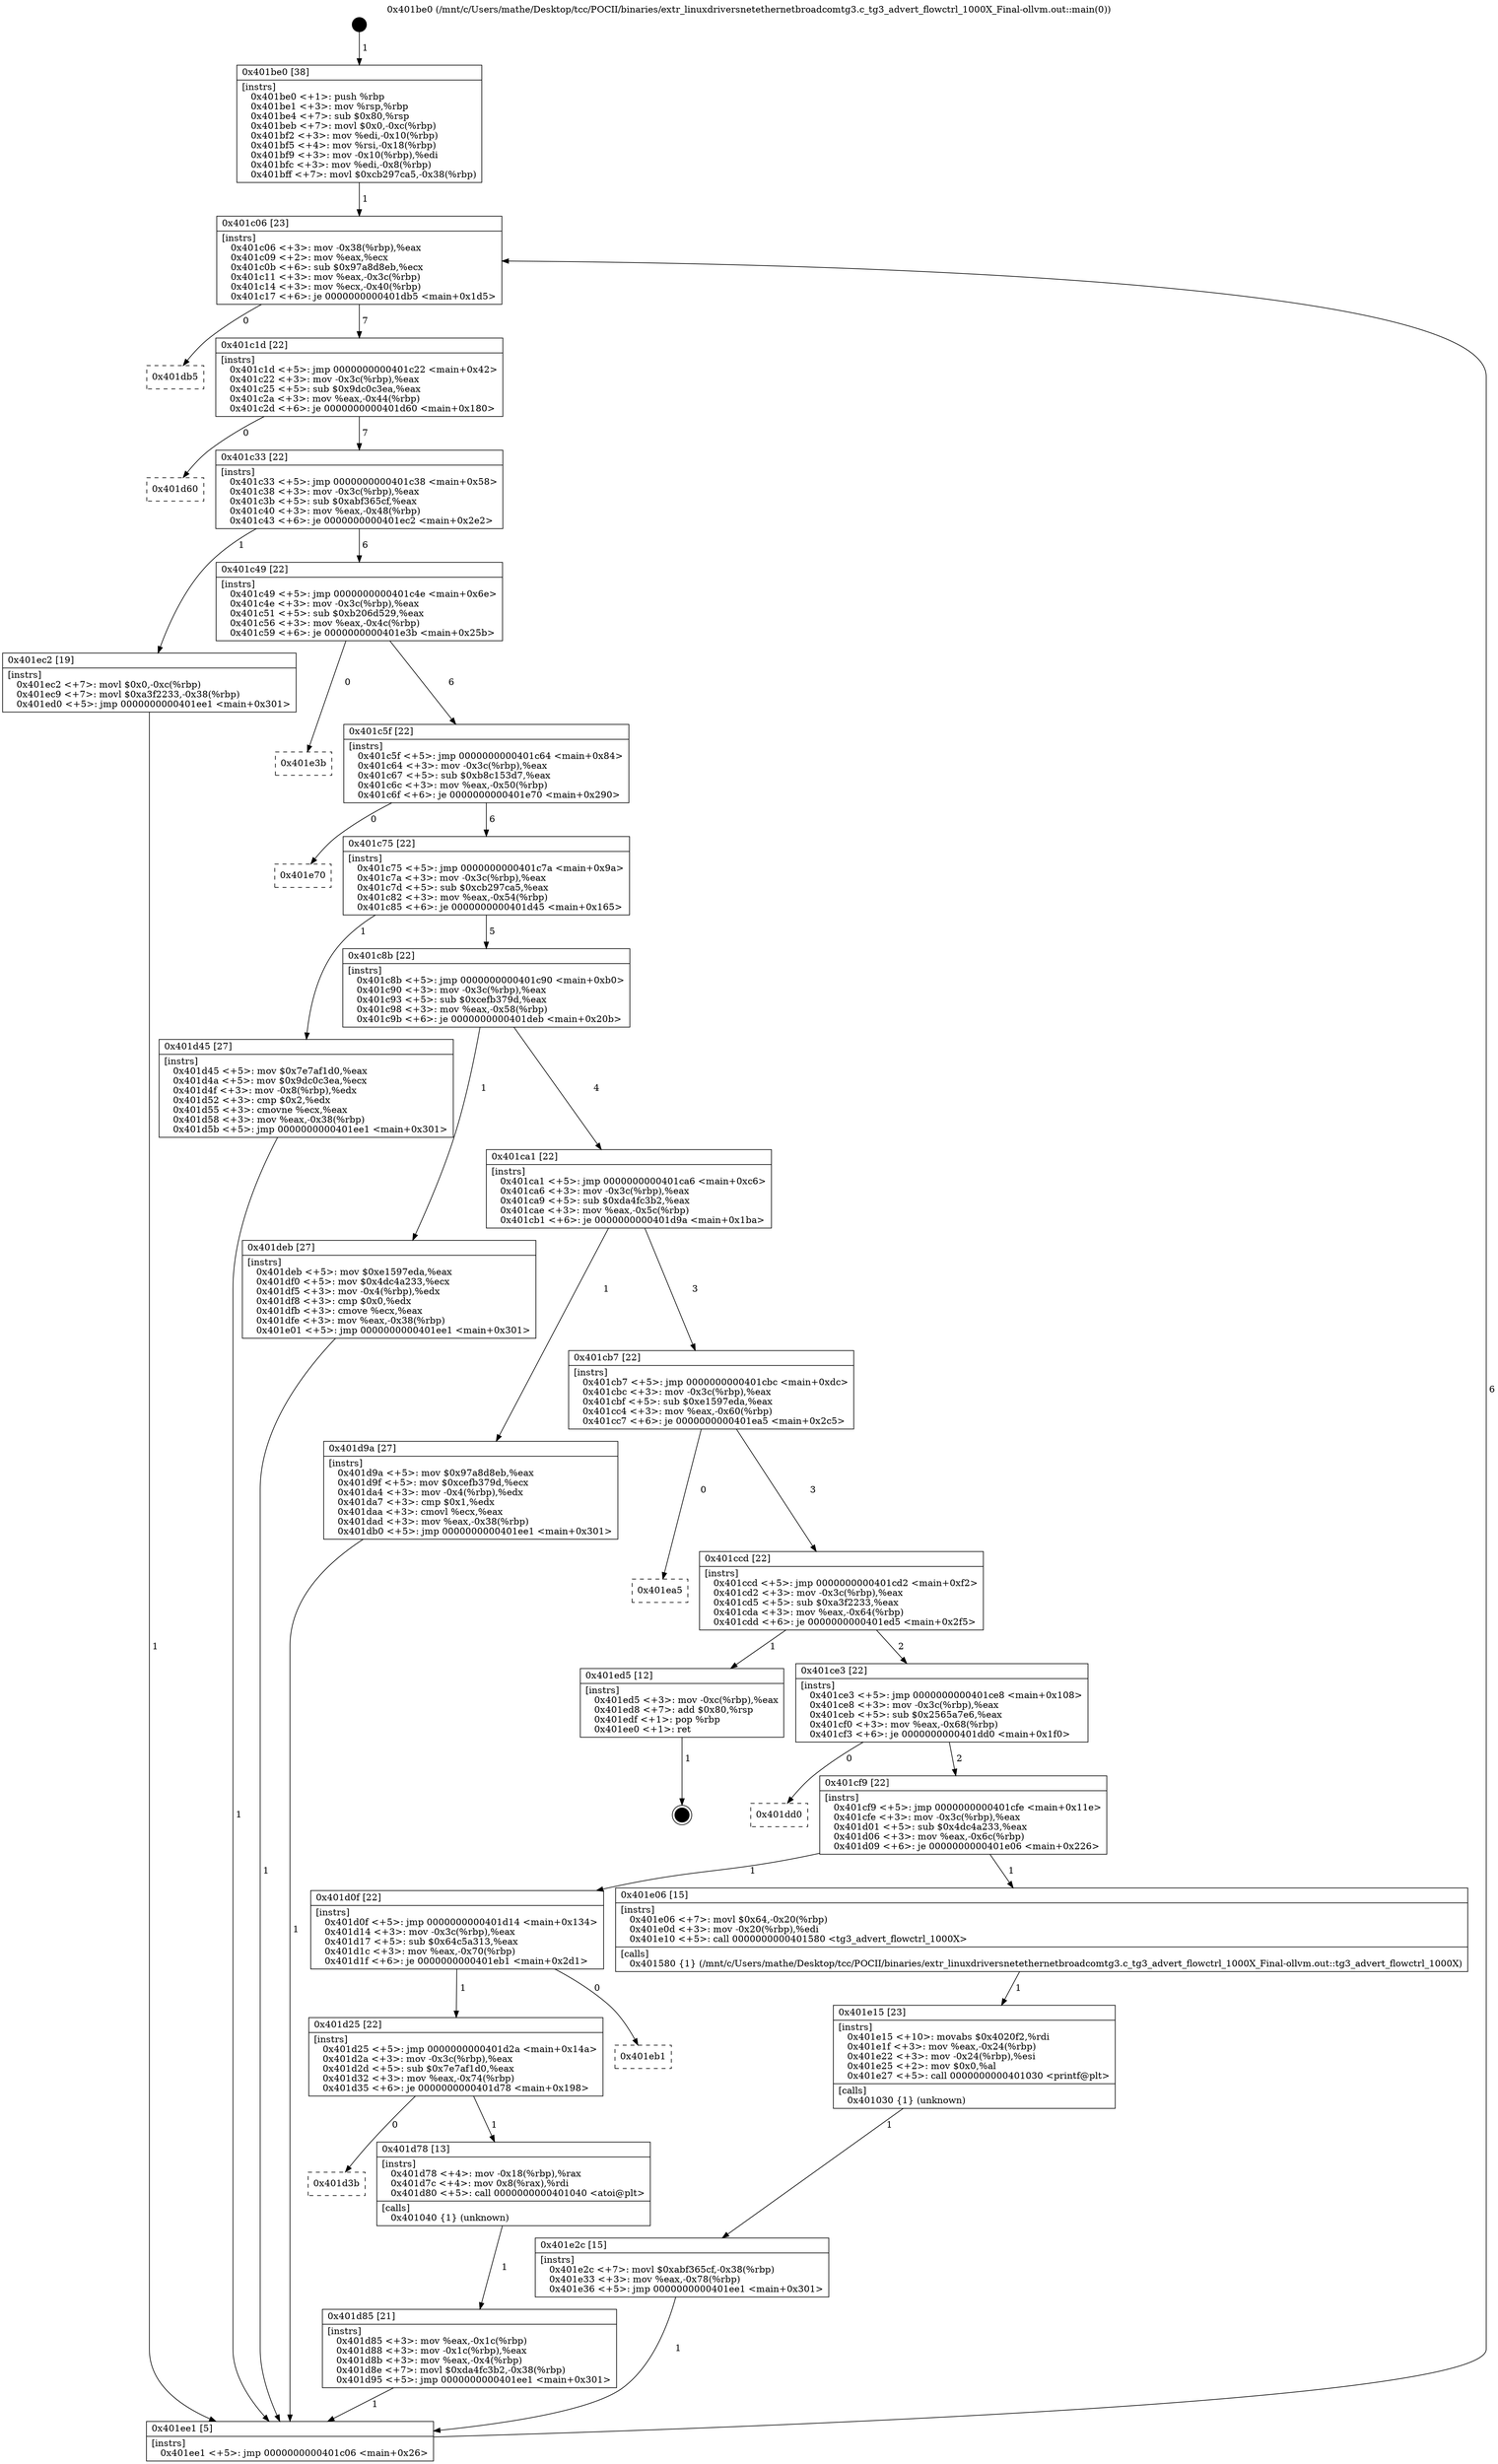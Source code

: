 digraph "0x401be0" {
  label = "0x401be0 (/mnt/c/Users/mathe/Desktop/tcc/POCII/binaries/extr_linuxdriversnetethernetbroadcomtg3.c_tg3_advert_flowctrl_1000X_Final-ollvm.out::main(0))"
  labelloc = "t"
  node[shape=record]

  Entry [label="",width=0.3,height=0.3,shape=circle,fillcolor=black,style=filled]
  "0x401c06" [label="{
     0x401c06 [23]\l
     | [instrs]\l
     &nbsp;&nbsp;0x401c06 \<+3\>: mov -0x38(%rbp),%eax\l
     &nbsp;&nbsp;0x401c09 \<+2\>: mov %eax,%ecx\l
     &nbsp;&nbsp;0x401c0b \<+6\>: sub $0x97a8d8eb,%ecx\l
     &nbsp;&nbsp;0x401c11 \<+3\>: mov %eax,-0x3c(%rbp)\l
     &nbsp;&nbsp;0x401c14 \<+3\>: mov %ecx,-0x40(%rbp)\l
     &nbsp;&nbsp;0x401c17 \<+6\>: je 0000000000401db5 \<main+0x1d5\>\l
  }"]
  "0x401db5" [label="{
     0x401db5\l
  }", style=dashed]
  "0x401c1d" [label="{
     0x401c1d [22]\l
     | [instrs]\l
     &nbsp;&nbsp;0x401c1d \<+5\>: jmp 0000000000401c22 \<main+0x42\>\l
     &nbsp;&nbsp;0x401c22 \<+3\>: mov -0x3c(%rbp),%eax\l
     &nbsp;&nbsp;0x401c25 \<+5\>: sub $0x9dc0c3ea,%eax\l
     &nbsp;&nbsp;0x401c2a \<+3\>: mov %eax,-0x44(%rbp)\l
     &nbsp;&nbsp;0x401c2d \<+6\>: je 0000000000401d60 \<main+0x180\>\l
  }"]
  Exit [label="",width=0.3,height=0.3,shape=circle,fillcolor=black,style=filled,peripheries=2]
  "0x401d60" [label="{
     0x401d60\l
  }", style=dashed]
  "0x401c33" [label="{
     0x401c33 [22]\l
     | [instrs]\l
     &nbsp;&nbsp;0x401c33 \<+5\>: jmp 0000000000401c38 \<main+0x58\>\l
     &nbsp;&nbsp;0x401c38 \<+3\>: mov -0x3c(%rbp),%eax\l
     &nbsp;&nbsp;0x401c3b \<+5\>: sub $0xabf365cf,%eax\l
     &nbsp;&nbsp;0x401c40 \<+3\>: mov %eax,-0x48(%rbp)\l
     &nbsp;&nbsp;0x401c43 \<+6\>: je 0000000000401ec2 \<main+0x2e2\>\l
  }"]
  "0x401e2c" [label="{
     0x401e2c [15]\l
     | [instrs]\l
     &nbsp;&nbsp;0x401e2c \<+7\>: movl $0xabf365cf,-0x38(%rbp)\l
     &nbsp;&nbsp;0x401e33 \<+3\>: mov %eax,-0x78(%rbp)\l
     &nbsp;&nbsp;0x401e36 \<+5\>: jmp 0000000000401ee1 \<main+0x301\>\l
  }"]
  "0x401ec2" [label="{
     0x401ec2 [19]\l
     | [instrs]\l
     &nbsp;&nbsp;0x401ec2 \<+7\>: movl $0x0,-0xc(%rbp)\l
     &nbsp;&nbsp;0x401ec9 \<+7\>: movl $0xa3f2233,-0x38(%rbp)\l
     &nbsp;&nbsp;0x401ed0 \<+5\>: jmp 0000000000401ee1 \<main+0x301\>\l
  }"]
  "0x401c49" [label="{
     0x401c49 [22]\l
     | [instrs]\l
     &nbsp;&nbsp;0x401c49 \<+5\>: jmp 0000000000401c4e \<main+0x6e\>\l
     &nbsp;&nbsp;0x401c4e \<+3\>: mov -0x3c(%rbp),%eax\l
     &nbsp;&nbsp;0x401c51 \<+5\>: sub $0xb206d529,%eax\l
     &nbsp;&nbsp;0x401c56 \<+3\>: mov %eax,-0x4c(%rbp)\l
     &nbsp;&nbsp;0x401c59 \<+6\>: je 0000000000401e3b \<main+0x25b\>\l
  }"]
  "0x401e15" [label="{
     0x401e15 [23]\l
     | [instrs]\l
     &nbsp;&nbsp;0x401e15 \<+10\>: movabs $0x4020f2,%rdi\l
     &nbsp;&nbsp;0x401e1f \<+3\>: mov %eax,-0x24(%rbp)\l
     &nbsp;&nbsp;0x401e22 \<+3\>: mov -0x24(%rbp),%esi\l
     &nbsp;&nbsp;0x401e25 \<+2\>: mov $0x0,%al\l
     &nbsp;&nbsp;0x401e27 \<+5\>: call 0000000000401030 \<printf@plt\>\l
     | [calls]\l
     &nbsp;&nbsp;0x401030 \{1\} (unknown)\l
  }"]
  "0x401e3b" [label="{
     0x401e3b\l
  }", style=dashed]
  "0x401c5f" [label="{
     0x401c5f [22]\l
     | [instrs]\l
     &nbsp;&nbsp;0x401c5f \<+5\>: jmp 0000000000401c64 \<main+0x84\>\l
     &nbsp;&nbsp;0x401c64 \<+3\>: mov -0x3c(%rbp),%eax\l
     &nbsp;&nbsp;0x401c67 \<+5\>: sub $0xb8c153d7,%eax\l
     &nbsp;&nbsp;0x401c6c \<+3\>: mov %eax,-0x50(%rbp)\l
     &nbsp;&nbsp;0x401c6f \<+6\>: je 0000000000401e70 \<main+0x290\>\l
  }"]
  "0x401d85" [label="{
     0x401d85 [21]\l
     | [instrs]\l
     &nbsp;&nbsp;0x401d85 \<+3\>: mov %eax,-0x1c(%rbp)\l
     &nbsp;&nbsp;0x401d88 \<+3\>: mov -0x1c(%rbp),%eax\l
     &nbsp;&nbsp;0x401d8b \<+3\>: mov %eax,-0x4(%rbp)\l
     &nbsp;&nbsp;0x401d8e \<+7\>: movl $0xda4fc3b2,-0x38(%rbp)\l
     &nbsp;&nbsp;0x401d95 \<+5\>: jmp 0000000000401ee1 \<main+0x301\>\l
  }"]
  "0x401e70" [label="{
     0x401e70\l
  }", style=dashed]
  "0x401c75" [label="{
     0x401c75 [22]\l
     | [instrs]\l
     &nbsp;&nbsp;0x401c75 \<+5\>: jmp 0000000000401c7a \<main+0x9a\>\l
     &nbsp;&nbsp;0x401c7a \<+3\>: mov -0x3c(%rbp),%eax\l
     &nbsp;&nbsp;0x401c7d \<+5\>: sub $0xcb297ca5,%eax\l
     &nbsp;&nbsp;0x401c82 \<+3\>: mov %eax,-0x54(%rbp)\l
     &nbsp;&nbsp;0x401c85 \<+6\>: je 0000000000401d45 \<main+0x165\>\l
  }"]
  "0x401d3b" [label="{
     0x401d3b\l
  }", style=dashed]
  "0x401d45" [label="{
     0x401d45 [27]\l
     | [instrs]\l
     &nbsp;&nbsp;0x401d45 \<+5\>: mov $0x7e7af1d0,%eax\l
     &nbsp;&nbsp;0x401d4a \<+5\>: mov $0x9dc0c3ea,%ecx\l
     &nbsp;&nbsp;0x401d4f \<+3\>: mov -0x8(%rbp),%edx\l
     &nbsp;&nbsp;0x401d52 \<+3\>: cmp $0x2,%edx\l
     &nbsp;&nbsp;0x401d55 \<+3\>: cmovne %ecx,%eax\l
     &nbsp;&nbsp;0x401d58 \<+3\>: mov %eax,-0x38(%rbp)\l
     &nbsp;&nbsp;0x401d5b \<+5\>: jmp 0000000000401ee1 \<main+0x301\>\l
  }"]
  "0x401c8b" [label="{
     0x401c8b [22]\l
     | [instrs]\l
     &nbsp;&nbsp;0x401c8b \<+5\>: jmp 0000000000401c90 \<main+0xb0\>\l
     &nbsp;&nbsp;0x401c90 \<+3\>: mov -0x3c(%rbp),%eax\l
     &nbsp;&nbsp;0x401c93 \<+5\>: sub $0xcefb379d,%eax\l
     &nbsp;&nbsp;0x401c98 \<+3\>: mov %eax,-0x58(%rbp)\l
     &nbsp;&nbsp;0x401c9b \<+6\>: je 0000000000401deb \<main+0x20b\>\l
  }"]
  "0x401ee1" [label="{
     0x401ee1 [5]\l
     | [instrs]\l
     &nbsp;&nbsp;0x401ee1 \<+5\>: jmp 0000000000401c06 \<main+0x26\>\l
  }"]
  "0x401be0" [label="{
     0x401be0 [38]\l
     | [instrs]\l
     &nbsp;&nbsp;0x401be0 \<+1\>: push %rbp\l
     &nbsp;&nbsp;0x401be1 \<+3\>: mov %rsp,%rbp\l
     &nbsp;&nbsp;0x401be4 \<+7\>: sub $0x80,%rsp\l
     &nbsp;&nbsp;0x401beb \<+7\>: movl $0x0,-0xc(%rbp)\l
     &nbsp;&nbsp;0x401bf2 \<+3\>: mov %edi,-0x10(%rbp)\l
     &nbsp;&nbsp;0x401bf5 \<+4\>: mov %rsi,-0x18(%rbp)\l
     &nbsp;&nbsp;0x401bf9 \<+3\>: mov -0x10(%rbp),%edi\l
     &nbsp;&nbsp;0x401bfc \<+3\>: mov %edi,-0x8(%rbp)\l
     &nbsp;&nbsp;0x401bff \<+7\>: movl $0xcb297ca5,-0x38(%rbp)\l
  }"]
  "0x401d78" [label="{
     0x401d78 [13]\l
     | [instrs]\l
     &nbsp;&nbsp;0x401d78 \<+4\>: mov -0x18(%rbp),%rax\l
     &nbsp;&nbsp;0x401d7c \<+4\>: mov 0x8(%rax),%rdi\l
     &nbsp;&nbsp;0x401d80 \<+5\>: call 0000000000401040 \<atoi@plt\>\l
     | [calls]\l
     &nbsp;&nbsp;0x401040 \{1\} (unknown)\l
  }"]
  "0x401deb" [label="{
     0x401deb [27]\l
     | [instrs]\l
     &nbsp;&nbsp;0x401deb \<+5\>: mov $0xe1597eda,%eax\l
     &nbsp;&nbsp;0x401df0 \<+5\>: mov $0x4dc4a233,%ecx\l
     &nbsp;&nbsp;0x401df5 \<+3\>: mov -0x4(%rbp),%edx\l
     &nbsp;&nbsp;0x401df8 \<+3\>: cmp $0x0,%edx\l
     &nbsp;&nbsp;0x401dfb \<+3\>: cmove %ecx,%eax\l
     &nbsp;&nbsp;0x401dfe \<+3\>: mov %eax,-0x38(%rbp)\l
     &nbsp;&nbsp;0x401e01 \<+5\>: jmp 0000000000401ee1 \<main+0x301\>\l
  }"]
  "0x401ca1" [label="{
     0x401ca1 [22]\l
     | [instrs]\l
     &nbsp;&nbsp;0x401ca1 \<+5\>: jmp 0000000000401ca6 \<main+0xc6\>\l
     &nbsp;&nbsp;0x401ca6 \<+3\>: mov -0x3c(%rbp),%eax\l
     &nbsp;&nbsp;0x401ca9 \<+5\>: sub $0xda4fc3b2,%eax\l
     &nbsp;&nbsp;0x401cae \<+3\>: mov %eax,-0x5c(%rbp)\l
     &nbsp;&nbsp;0x401cb1 \<+6\>: je 0000000000401d9a \<main+0x1ba\>\l
  }"]
  "0x401d25" [label="{
     0x401d25 [22]\l
     | [instrs]\l
     &nbsp;&nbsp;0x401d25 \<+5\>: jmp 0000000000401d2a \<main+0x14a\>\l
     &nbsp;&nbsp;0x401d2a \<+3\>: mov -0x3c(%rbp),%eax\l
     &nbsp;&nbsp;0x401d2d \<+5\>: sub $0x7e7af1d0,%eax\l
     &nbsp;&nbsp;0x401d32 \<+3\>: mov %eax,-0x74(%rbp)\l
     &nbsp;&nbsp;0x401d35 \<+6\>: je 0000000000401d78 \<main+0x198\>\l
  }"]
  "0x401d9a" [label="{
     0x401d9a [27]\l
     | [instrs]\l
     &nbsp;&nbsp;0x401d9a \<+5\>: mov $0x97a8d8eb,%eax\l
     &nbsp;&nbsp;0x401d9f \<+5\>: mov $0xcefb379d,%ecx\l
     &nbsp;&nbsp;0x401da4 \<+3\>: mov -0x4(%rbp),%edx\l
     &nbsp;&nbsp;0x401da7 \<+3\>: cmp $0x1,%edx\l
     &nbsp;&nbsp;0x401daa \<+3\>: cmovl %ecx,%eax\l
     &nbsp;&nbsp;0x401dad \<+3\>: mov %eax,-0x38(%rbp)\l
     &nbsp;&nbsp;0x401db0 \<+5\>: jmp 0000000000401ee1 \<main+0x301\>\l
  }"]
  "0x401cb7" [label="{
     0x401cb7 [22]\l
     | [instrs]\l
     &nbsp;&nbsp;0x401cb7 \<+5\>: jmp 0000000000401cbc \<main+0xdc\>\l
     &nbsp;&nbsp;0x401cbc \<+3\>: mov -0x3c(%rbp),%eax\l
     &nbsp;&nbsp;0x401cbf \<+5\>: sub $0xe1597eda,%eax\l
     &nbsp;&nbsp;0x401cc4 \<+3\>: mov %eax,-0x60(%rbp)\l
     &nbsp;&nbsp;0x401cc7 \<+6\>: je 0000000000401ea5 \<main+0x2c5\>\l
  }"]
  "0x401eb1" [label="{
     0x401eb1\l
  }", style=dashed]
  "0x401ea5" [label="{
     0x401ea5\l
  }", style=dashed]
  "0x401ccd" [label="{
     0x401ccd [22]\l
     | [instrs]\l
     &nbsp;&nbsp;0x401ccd \<+5\>: jmp 0000000000401cd2 \<main+0xf2\>\l
     &nbsp;&nbsp;0x401cd2 \<+3\>: mov -0x3c(%rbp),%eax\l
     &nbsp;&nbsp;0x401cd5 \<+5\>: sub $0xa3f2233,%eax\l
     &nbsp;&nbsp;0x401cda \<+3\>: mov %eax,-0x64(%rbp)\l
     &nbsp;&nbsp;0x401cdd \<+6\>: je 0000000000401ed5 \<main+0x2f5\>\l
  }"]
  "0x401d0f" [label="{
     0x401d0f [22]\l
     | [instrs]\l
     &nbsp;&nbsp;0x401d0f \<+5\>: jmp 0000000000401d14 \<main+0x134\>\l
     &nbsp;&nbsp;0x401d14 \<+3\>: mov -0x3c(%rbp),%eax\l
     &nbsp;&nbsp;0x401d17 \<+5\>: sub $0x64c5a313,%eax\l
     &nbsp;&nbsp;0x401d1c \<+3\>: mov %eax,-0x70(%rbp)\l
     &nbsp;&nbsp;0x401d1f \<+6\>: je 0000000000401eb1 \<main+0x2d1\>\l
  }"]
  "0x401ed5" [label="{
     0x401ed5 [12]\l
     | [instrs]\l
     &nbsp;&nbsp;0x401ed5 \<+3\>: mov -0xc(%rbp),%eax\l
     &nbsp;&nbsp;0x401ed8 \<+7\>: add $0x80,%rsp\l
     &nbsp;&nbsp;0x401edf \<+1\>: pop %rbp\l
     &nbsp;&nbsp;0x401ee0 \<+1\>: ret\l
  }"]
  "0x401ce3" [label="{
     0x401ce3 [22]\l
     | [instrs]\l
     &nbsp;&nbsp;0x401ce3 \<+5\>: jmp 0000000000401ce8 \<main+0x108\>\l
     &nbsp;&nbsp;0x401ce8 \<+3\>: mov -0x3c(%rbp),%eax\l
     &nbsp;&nbsp;0x401ceb \<+5\>: sub $0x2565a7e6,%eax\l
     &nbsp;&nbsp;0x401cf0 \<+3\>: mov %eax,-0x68(%rbp)\l
     &nbsp;&nbsp;0x401cf3 \<+6\>: je 0000000000401dd0 \<main+0x1f0\>\l
  }"]
  "0x401e06" [label="{
     0x401e06 [15]\l
     | [instrs]\l
     &nbsp;&nbsp;0x401e06 \<+7\>: movl $0x64,-0x20(%rbp)\l
     &nbsp;&nbsp;0x401e0d \<+3\>: mov -0x20(%rbp),%edi\l
     &nbsp;&nbsp;0x401e10 \<+5\>: call 0000000000401580 \<tg3_advert_flowctrl_1000X\>\l
     | [calls]\l
     &nbsp;&nbsp;0x401580 \{1\} (/mnt/c/Users/mathe/Desktop/tcc/POCII/binaries/extr_linuxdriversnetethernetbroadcomtg3.c_tg3_advert_flowctrl_1000X_Final-ollvm.out::tg3_advert_flowctrl_1000X)\l
  }"]
  "0x401dd0" [label="{
     0x401dd0\l
  }", style=dashed]
  "0x401cf9" [label="{
     0x401cf9 [22]\l
     | [instrs]\l
     &nbsp;&nbsp;0x401cf9 \<+5\>: jmp 0000000000401cfe \<main+0x11e\>\l
     &nbsp;&nbsp;0x401cfe \<+3\>: mov -0x3c(%rbp),%eax\l
     &nbsp;&nbsp;0x401d01 \<+5\>: sub $0x4dc4a233,%eax\l
     &nbsp;&nbsp;0x401d06 \<+3\>: mov %eax,-0x6c(%rbp)\l
     &nbsp;&nbsp;0x401d09 \<+6\>: je 0000000000401e06 \<main+0x226\>\l
  }"]
  Entry -> "0x401be0" [label=" 1"]
  "0x401c06" -> "0x401db5" [label=" 0"]
  "0x401c06" -> "0x401c1d" [label=" 7"]
  "0x401ed5" -> Exit [label=" 1"]
  "0x401c1d" -> "0x401d60" [label=" 0"]
  "0x401c1d" -> "0x401c33" [label=" 7"]
  "0x401ec2" -> "0x401ee1" [label=" 1"]
  "0x401c33" -> "0x401ec2" [label=" 1"]
  "0x401c33" -> "0x401c49" [label=" 6"]
  "0x401e2c" -> "0x401ee1" [label=" 1"]
  "0x401c49" -> "0x401e3b" [label=" 0"]
  "0x401c49" -> "0x401c5f" [label=" 6"]
  "0x401e15" -> "0x401e2c" [label=" 1"]
  "0x401c5f" -> "0x401e70" [label=" 0"]
  "0x401c5f" -> "0x401c75" [label=" 6"]
  "0x401e06" -> "0x401e15" [label=" 1"]
  "0x401c75" -> "0x401d45" [label=" 1"]
  "0x401c75" -> "0x401c8b" [label=" 5"]
  "0x401d45" -> "0x401ee1" [label=" 1"]
  "0x401be0" -> "0x401c06" [label=" 1"]
  "0x401ee1" -> "0x401c06" [label=" 6"]
  "0x401deb" -> "0x401ee1" [label=" 1"]
  "0x401c8b" -> "0x401deb" [label=" 1"]
  "0x401c8b" -> "0x401ca1" [label=" 4"]
  "0x401d9a" -> "0x401ee1" [label=" 1"]
  "0x401ca1" -> "0x401d9a" [label=" 1"]
  "0x401ca1" -> "0x401cb7" [label=" 3"]
  "0x401d78" -> "0x401d85" [label=" 1"]
  "0x401cb7" -> "0x401ea5" [label=" 0"]
  "0x401cb7" -> "0x401ccd" [label=" 3"]
  "0x401d25" -> "0x401d3b" [label=" 0"]
  "0x401ccd" -> "0x401ed5" [label=" 1"]
  "0x401ccd" -> "0x401ce3" [label=" 2"]
  "0x401d85" -> "0x401ee1" [label=" 1"]
  "0x401ce3" -> "0x401dd0" [label=" 0"]
  "0x401ce3" -> "0x401cf9" [label=" 2"]
  "0x401d0f" -> "0x401d25" [label=" 1"]
  "0x401cf9" -> "0x401e06" [label=" 1"]
  "0x401cf9" -> "0x401d0f" [label=" 1"]
  "0x401d25" -> "0x401d78" [label=" 1"]
  "0x401d0f" -> "0x401eb1" [label=" 0"]
}
